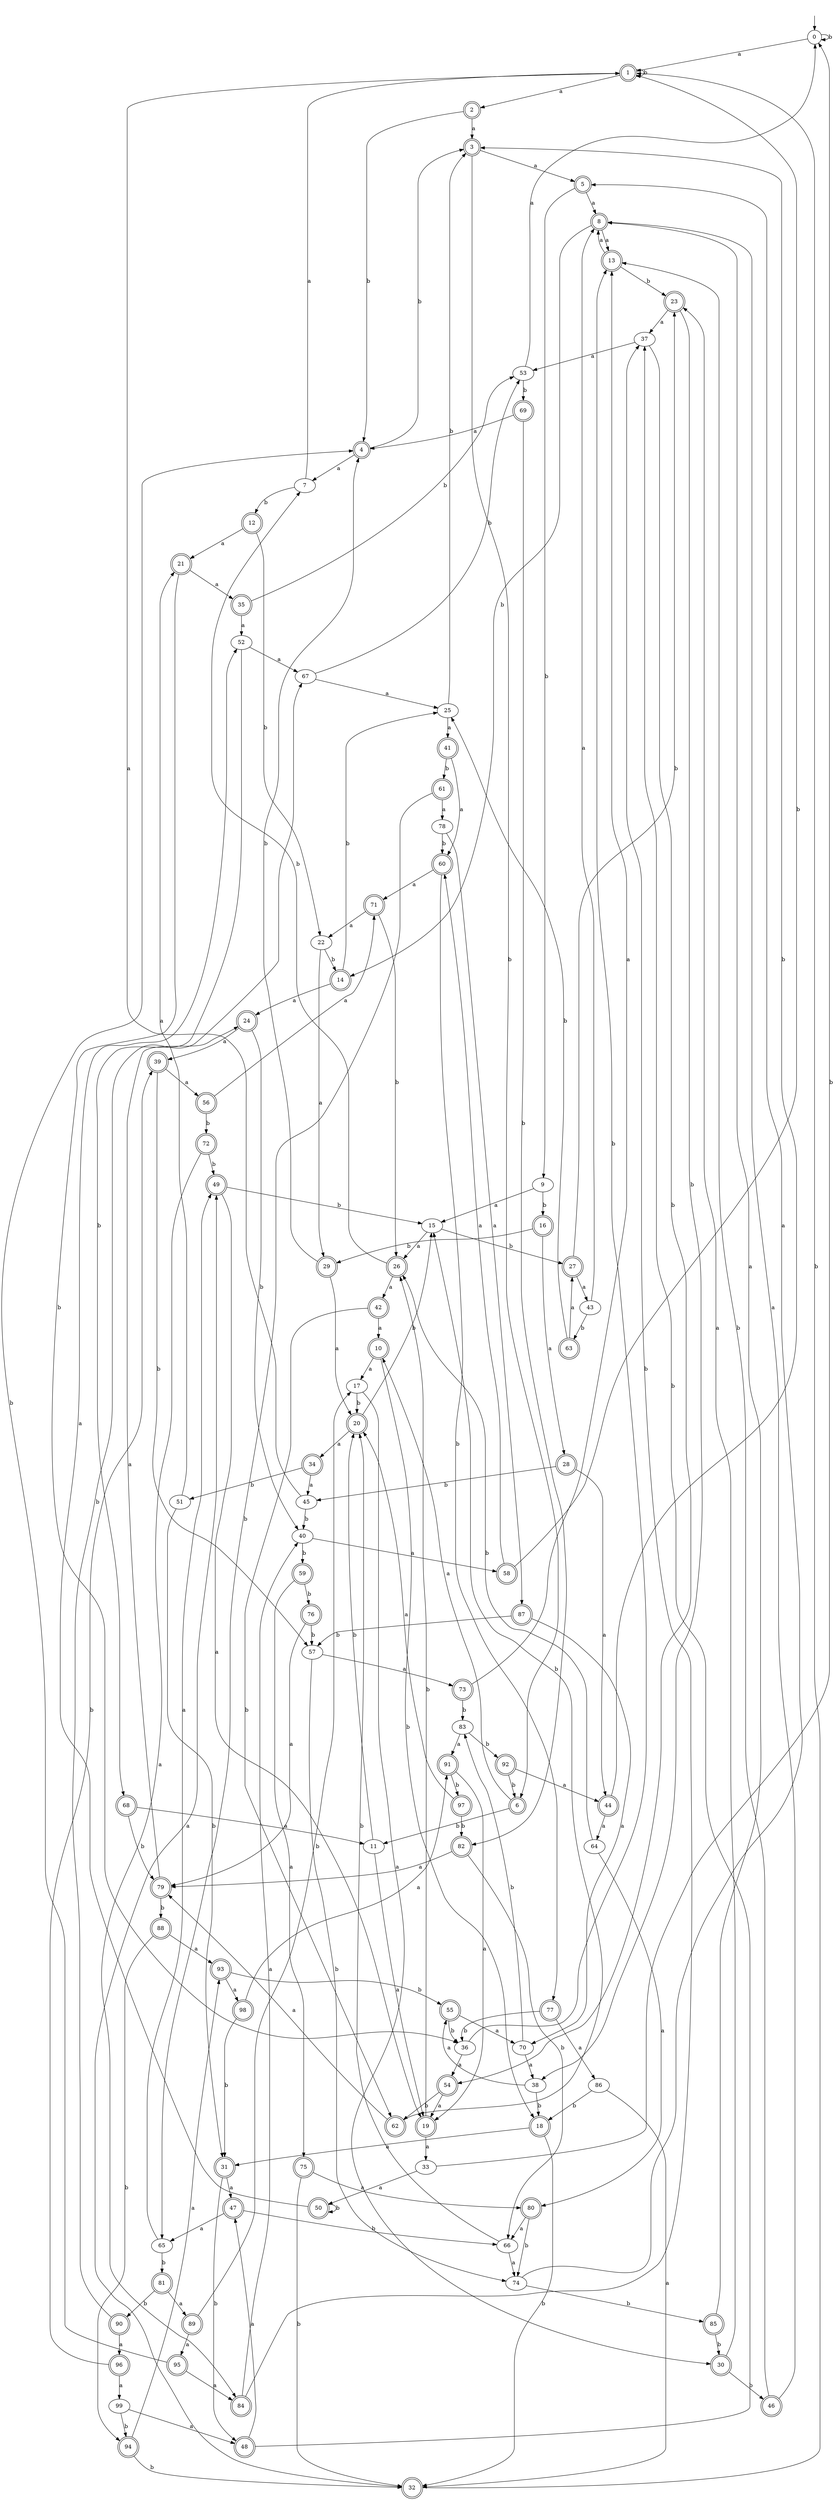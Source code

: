 digraph RandomDFA {
  __start0 [label="", shape=none];
  __start0 -> 0 [label=""];
  0 [shape=circle]
  0 -> 1 [label="a"]
  0 -> 0 [label="b"]
  1 [shape=doublecircle]
  1 -> 2 [label="a"]
  1 -> 1 [label="b"]
  2 [shape=doublecircle]
  2 -> 3 [label="a"]
  2 -> 4 [label="b"]
  3 [shape=doublecircle]
  3 -> 5 [label="a"]
  3 -> 6 [label="b"]
  4 [shape=doublecircle]
  4 -> 7 [label="a"]
  4 -> 3 [label="b"]
  5 [shape=doublecircle]
  5 -> 8 [label="a"]
  5 -> 9 [label="b"]
  6 [shape=doublecircle]
  6 -> 10 [label="a"]
  6 -> 11 [label="b"]
  7
  7 -> 1 [label="a"]
  7 -> 12 [label="b"]
  8 [shape=doublecircle]
  8 -> 13 [label="a"]
  8 -> 14 [label="b"]
  9
  9 -> 15 [label="a"]
  9 -> 16 [label="b"]
  10 [shape=doublecircle]
  10 -> 17 [label="a"]
  10 -> 18 [label="b"]
  11
  11 -> 19 [label="a"]
  11 -> 20 [label="b"]
  12 [shape=doublecircle]
  12 -> 21 [label="a"]
  12 -> 22 [label="b"]
  13 [shape=doublecircle]
  13 -> 8 [label="a"]
  13 -> 23 [label="b"]
  14 [shape=doublecircle]
  14 -> 24 [label="a"]
  14 -> 25 [label="b"]
  15
  15 -> 26 [label="a"]
  15 -> 27 [label="b"]
  16 [shape=doublecircle]
  16 -> 28 [label="a"]
  16 -> 29 [label="b"]
  17
  17 -> 30 [label="a"]
  17 -> 20 [label="b"]
  18 [shape=doublecircle]
  18 -> 31 [label="a"]
  18 -> 32 [label="b"]
  19 [shape=doublecircle]
  19 -> 33 [label="a"]
  19 -> 26 [label="b"]
  20 [shape=doublecircle]
  20 -> 34 [label="a"]
  20 -> 15 [label="b"]
  21 [shape=doublecircle]
  21 -> 35 [label="a"]
  21 -> 36 [label="b"]
  22
  22 -> 29 [label="a"]
  22 -> 14 [label="b"]
  23 [shape=doublecircle]
  23 -> 37 [label="a"]
  23 -> 38 [label="b"]
  24 [shape=doublecircle]
  24 -> 39 [label="a"]
  24 -> 40 [label="b"]
  25
  25 -> 41 [label="a"]
  25 -> 3 [label="b"]
  26 [shape=doublecircle]
  26 -> 42 [label="a"]
  26 -> 7 [label="b"]
  27 [shape=doublecircle]
  27 -> 43 [label="a"]
  27 -> 23 [label="b"]
  28 [shape=doublecircle]
  28 -> 44 [label="a"]
  28 -> 45 [label="b"]
  29 [shape=doublecircle]
  29 -> 20 [label="a"]
  29 -> 4 [label="b"]
  30 [shape=doublecircle]
  30 -> 23 [label="a"]
  30 -> 46 [label="b"]
  31 [shape=doublecircle]
  31 -> 47 [label="a"]
  31 -> 48 [label="b"]
  32 [shape=doublecircle]
  32 -> 49 [label="a"]
  32 -> 1 [label="b"]
  33
  33 -> 50 [label="a"]
  33 -> 0 [label="b"]
  34 [shape=doublecircle]
  34 -> 45 [label="a"]
  34 -> 51 [label="b"]
  35 [shape=doublecircle]
  35 -> 52 [label="a"]
  35 -> 53 [label="b"]
  36
  36 -> 54 [label="a"]
  36 -> 13 [label="b"]
  37
  37 -> 53 [label="a"]
  37 -> 54 [label="b"]
  38
  38 -> 55 [label="a"]
  38 -> 18 [label="b"]
  39 [shape=doublecircle]
  39 -> 56 [label="a"]
  39 -> 57 [label="b"]
  40
  40 -> 58 [label="a"]
  40 -> 59 [label="b"]
  41 [shape=doublecircle]
  41 -> 60 [label="a"]
  41 -> 61 [label="b"]
  42 [shape=doublecircle]
  42 -> 10 [label="a"]
  42 -> 62 [label="b"]
  43
  43 -> 8 [label="a"]
  43 -> 63 [label="b"]
  44 [shape=doublecircle]
  44 -> 64 [label="a"]
  44 -> 3 [label="b"]
  45
  45 -> 1 [label="a"]
  45 -> 40 [label="b"]
  46 [shape=doublecircle]
  46 -> 8 [label="a"]
  46 -> 13 [label="b"]
  47 [shape=doublecircle]
  47 -> 65 [label="a"]
  47 -> 66 [label="b"]
  48 [shape=doublecircle]
  48 -> 47 [label="a"]
  48 -> 37 [label="b"]
  49 [shape=doublecircle]
  49 -> 19 [label="a"]
  49 -> 15 [label="b"]
  50 [shape=doublecircle]
  50 -> 52 [label="a"]
  50 -> 50 [label="b"]
  51
  51 -> 21 [label="a"]
  51 -> 31 [label="b"]
  52
  52 -> 67 [label="a"]
  52 -> 68 [label="b"]
  53
  53 -> 0 [label="a"]
  53 -> 69 [label="b"]
  54 [shape=doublecircle]
  54 -> 19 [label="a"]
  54 -> 62 [label="b"]
  55 [shape=doublecircle]
  55 -> 70 [label="a"]
  55 -> 36 [label="b"]
  56 [shape=doublecircle]
  56 -> 71 [label="a"]
  56 -> 72 [label="b"]
  57
  57 -> 73 [label="a"]
  57 -> 74 [label="b"]
  58 [shape=doublecircle]
  58 -> 60 [label="a"]
  58 -> 1 [label="b"]
  59 [shape=doublecircle]
  59 -> 75 [label="a"]
  59 -> 76 [label="b"]
  60 [shape=doublecircle]
  60 -> 71 [label="a"]
  60 -> 77 [label="b"]
  61 [shape=doublecircle]
  61 -> 78 [label="a"]
  61 -> 65 [label="b"]
  62 [shape=doublecircle]
  62 -> 79 [label="a"]
  62 -> 15 [label="b"]
  63 [shape=doublecircle]
  63 -> 27 [label="a"]
  63 -> 25 [label="b"]
  64
  64 -> 80 [label="a"]
  64 -> 26 [label="b"]
  65
  65 -> 49 [label="a"]
  65 -> 81 [label="b"]
  66
  66 -> 74 [label="a"]
  66 -> 20 [label="b"]
  67
  67 -> 25 [label="a"]
  67 -> 53 [label="b"]
  68 [shape=doublecircle]
  68 -> 11 [label="a"]
  68 -> 79 [label="b"]
  69 [shape=doublecircle]
  69 -> 4 [label="a"]
  69 -> 82 [label="b"]
  70
  70 -> 38 [label="a"]
  70 -> 83 [label="b"]
  71 [shape=doublecircle]
  71 -> 22 [label="a"]
  71 -> 26 [label="b"]
  72 [shape=doublecircle]
  72 -> 84 [label="a"]
  72 -> 49 [label="b"]
  73 [shape=doublecircle]
  73 -> 13 [label="a"]
  73 -> 83 [label="b"]
  74
  74 -> 5 [label="a"]
  74 -> 85 [label="b"]
  75 [shape=doublecircle]
  75 -> 80 [label="a"]
  75 -> 32 [label="b"]
  76 [shape=doublecircle]
  76 -> 79 [label="a"]
  76 -> 57 [label="b"]
  77 [shape=doublecircle]
  77 -> 86 [label="a"]
  77 -> 36 [label="b"]
  78
  78 -> 87 [label="a"]
  78 -> 60 [label="b"]
  79 [shape=doublecircle]
  79 -> 24 [label="a"]
  79 -> 88 [label="b"]
  80 [shape=doublecircle]
  80 -> 66 [label="a"]
  80 -> 74 [label="b"]
  81 [shape=doublecircle]
  81 -> 89 [label="a"]
  81 -> 90 [label="b"]
  82 [shape=doublecircle]
  82 -> 79 [label="a"]
  82 -> 66 [label="b"]
  83
  83 -> 91 [label="a"]
  83 -> 92 [label="b"]
  84 [shape=doublecircle]
  84 -> 40 [label="a"]
  84 -> 37 [label="b"]
  85 [shape=doublecircle]
  85 -> 8 [label="a"]
  85 -> 30 [label="b"]
  86
  86 -> 32 [label="a"]
  86 -> 18 [label="b"]
  87 [shape=doublecircle]
  87 -> 70 [label="a"]
  87 -> 57 [label="b"]
  88 [shape=doublecircle]
  88 -> 93 [label="a"]
  88 -> 94 [label="b"]
  89 [shape=doublecircle]
  89 -> 95 [label="a"]
  89 -> 17 [label="b"]
  90 [shape=doublecircle]
  90 -> 96 [label="a"]
  90 -> 67 [label="b"]
  91 [shape=doublecircle]
  91 -> 19 [label="a"]
  91 -> 97 [label="b"]
  92 [shape=doublecircle]
  92 -> 44 [label="a"]
  92 -> 6 [label="b"]
  93 [shape=doublecircle]
  93 -> 98 [label="a"]
  93 -> 55 [label="b"]
  94 [shape=doublecircle]
  94 -> 93 [label="a"]
  94 -> 32 [label="b"]
  95 [shape=doublecircle]
  95 -> 84 [label="a"]
  95 -> 4 [label="b"]
  96 [shape=doublecircle]
  96 -> 99 [label="a"]
  96 -> 39 [label="b"]
  97 [shape=doublecircle]
  97 -> 20 [label="a"]
  97 -> 82 [label="b"]
  98 [shape=doublecircle]
  98 -> 91 [label="a"]
  98 -> 31 [label="b"]
  99
  99 -> 48 [label="a"]
  99 -> 94 [label="b"]
}
